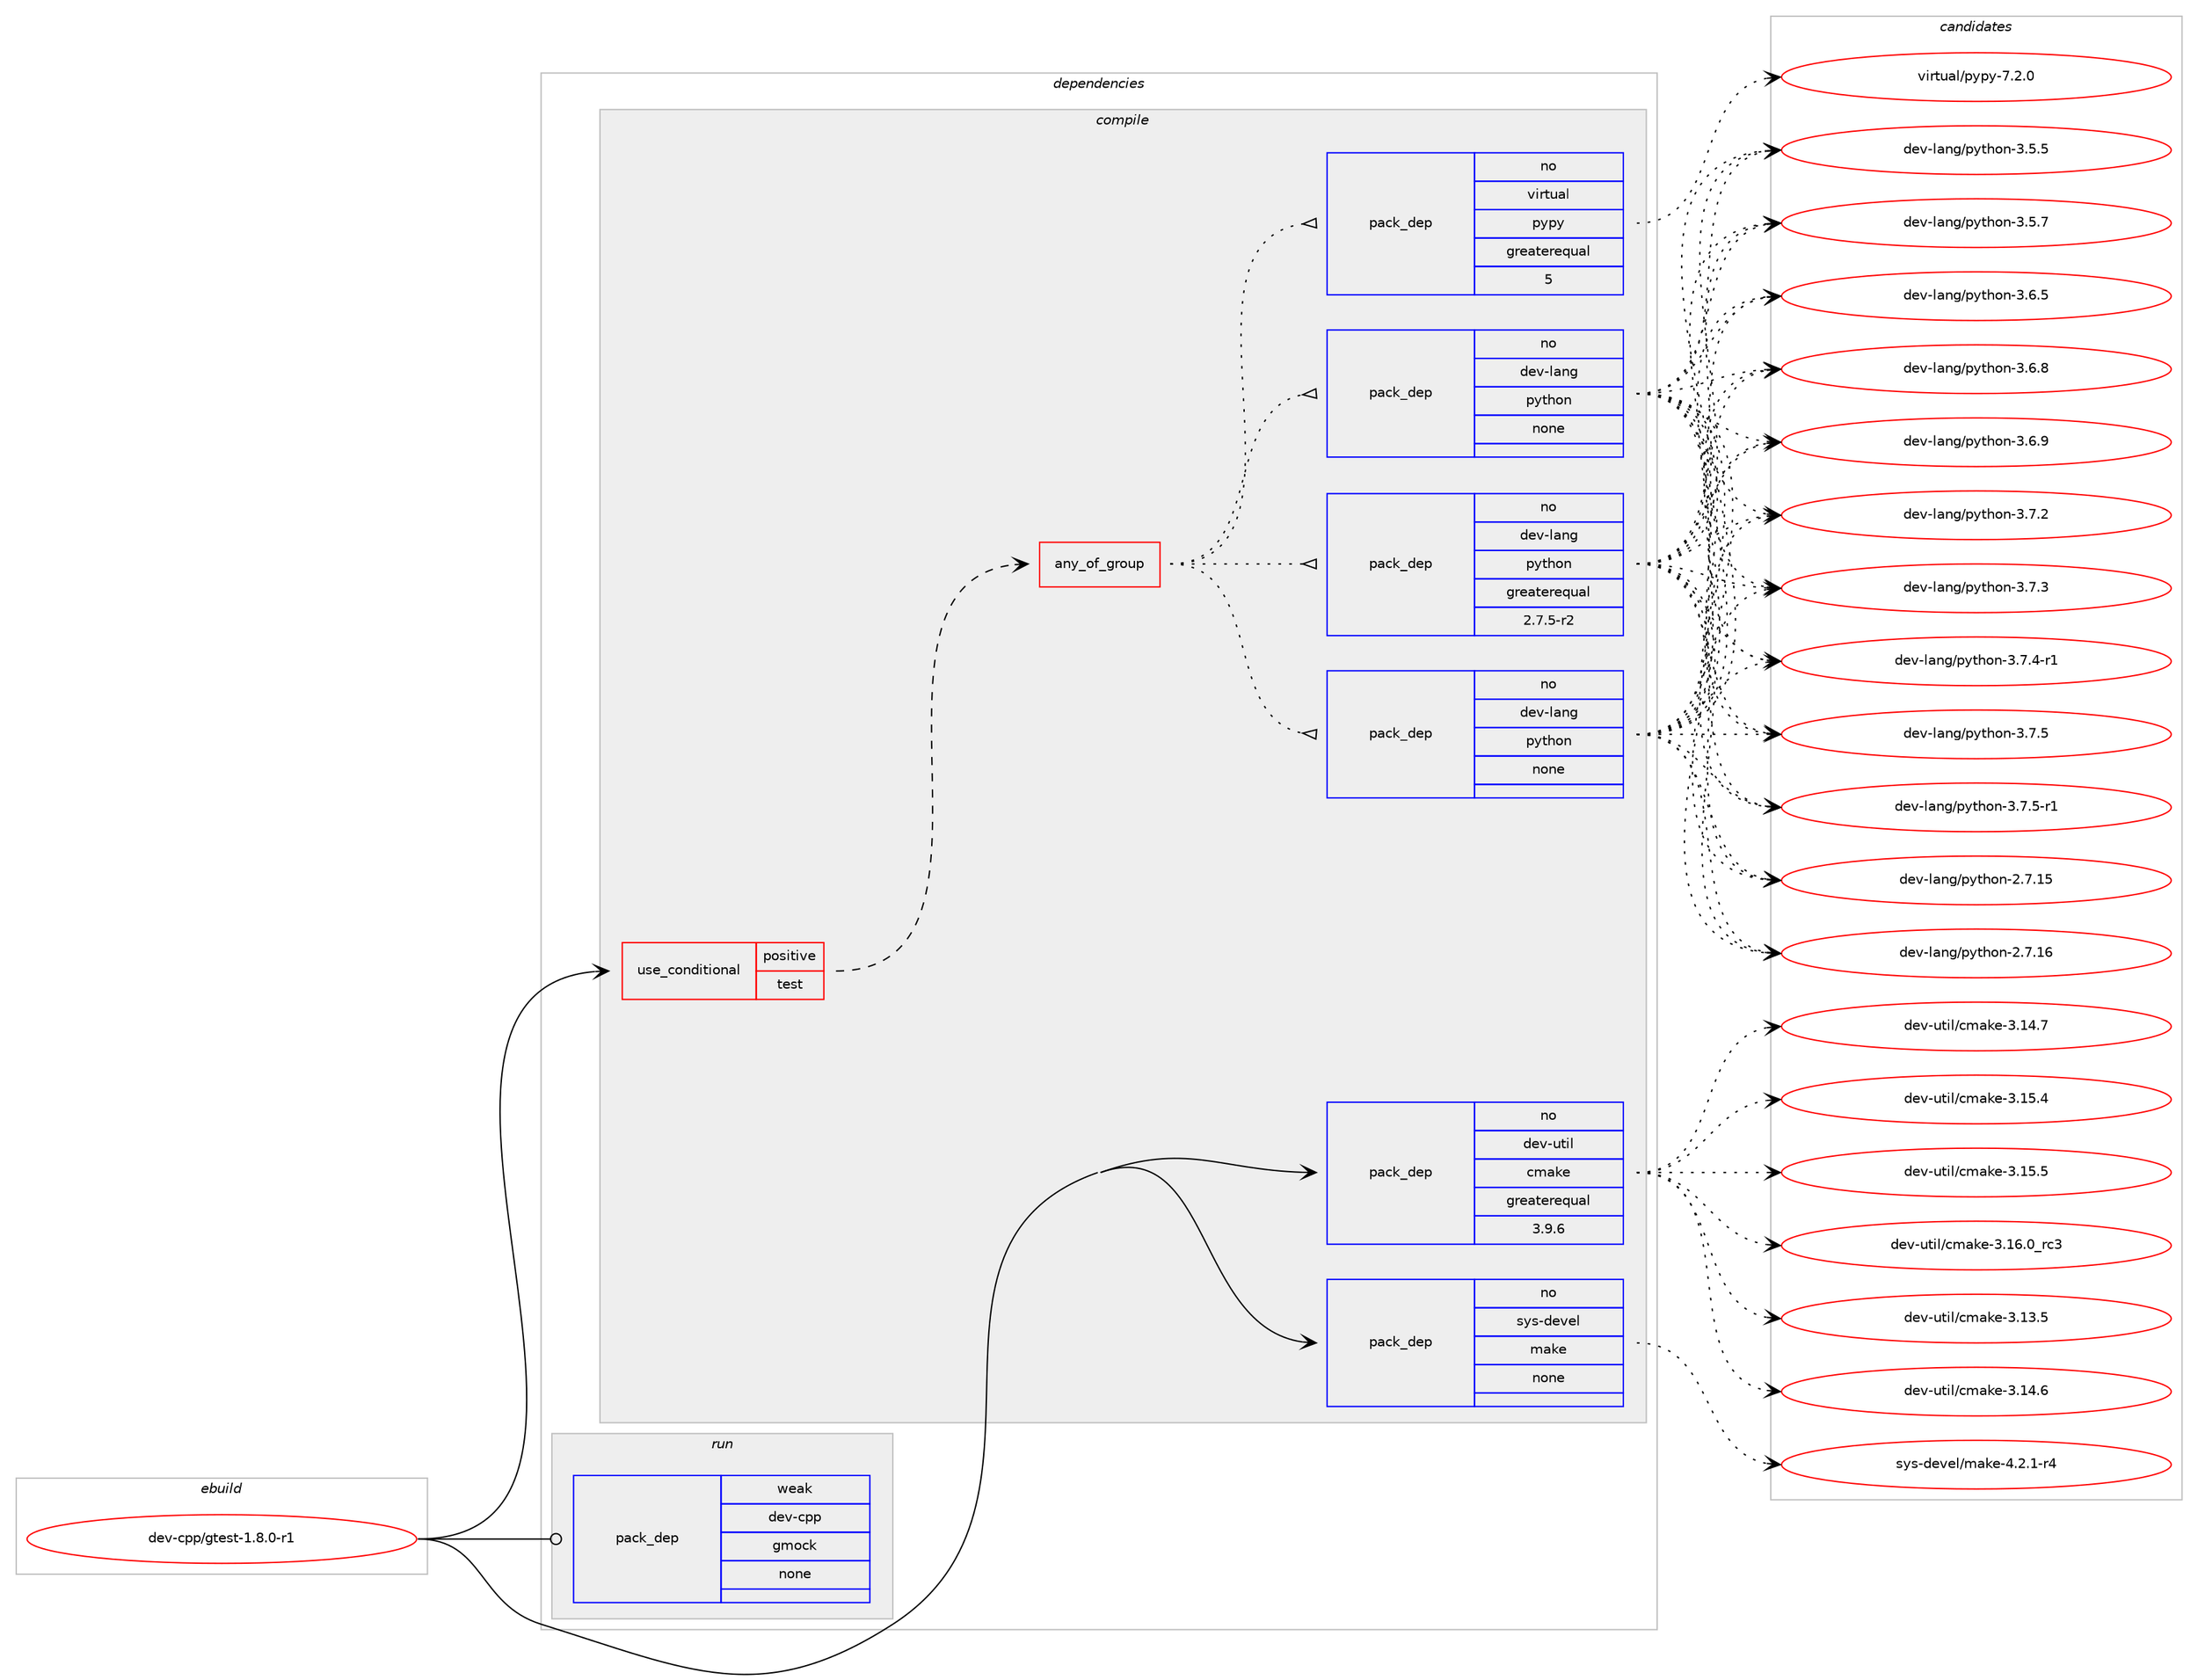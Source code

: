 digraph prolog {

# *************
# Graph options
# *************

newrank=true;
concentrate=true;
compound=true;
graph [rankdir=LR,fontname=Helvetica,fontsize=10,ranksep=1.5];#, ranksep=2.5, nodesep=0.2];
edge  [arrowhead=vee];
node  [fontname=Helvetica,fontsize=10];

# **********
# The ebuild
# **********

subgraph cluster_leftcol {
color=gray;
rank=same;
label=<<i>ebuild</i>>;
id [label="dev-cpp/gtest-1.8.0-r1", color=red, width=4, href="../dev-cpp/gtest-1.8.0-r1.svg"];
}

# ****************
# The dependencies
# ****************

subgraph cluster_midcol {
color=gray;
label=<<i>dependencies</i>>;
subgraph cluster_compile {
fillcolor="#eeeeee";
style=filled;
label=<<i>compile</i>>;
subgraph cond122396 {
dependency516920 [label=<<TABLE BORDER="0" CELLBORDER="1" CELLSPACING="0" CELLPADDING="4"><TR><TD ROWSPAN="3" CELLPADDING="10">use_conditional</TD></TR><TR><TD>positive</TD></TR><TR><TD>test</TD></TR></TABLE>>, shape=none, color=red];
subgraph any9248 {
dependency516921 [label=<<TABLE BORDER="0" CELLBORDER="1" CELLSPACING="0" CELLPADDING="4"><TR><TD CELLPADDING="10">any_of_group</TD></TR></TABLE>>, shape=none, color=red];subgraph pack384948 {
dependency516922 [label=<<TABLE BORDER="0" CELLBORDER="1" CELLSPACING="0" CELLPADDING="4" WIDTH="220"><TR><TD ROWSPAN="6" CELLPADDING="30">pack_dep</TD></TR><TR><TD WIDTH="110">no</TD></TR><TR><TD>dev-lang</TD></TR><TR><TD>python</TD></TR><TR><TD>none</TD></TR><TR><TD></TD></TR></TABLE>>, shape=none, color=blue];
}
dependency516921:e -> dependency516922:w [weight=20,style="dotted",arrowhead="oinv"];
subgraph pack384949 {
dependency516923 [label=<<TABLE BORDER="0" CELLBORDER="1" CELLSPACING="0" CELLPADDING="4" WIDTH="220"><TR><TD ROWSPAN="6" CELLPADDING="30">pack_dep</TD></TR><TR><TD WIDTH="110">no</TD></TR><TR><TD>dev-lang</TD></TR><TR><TD>python</TD></TR><TR><TD>none</TD></TR><TR><TD></TD></TR></TABLE>>, shape=none, color=blue];
}
dependency516921:e -> dependency516923:w [weight=20,style="dotted",arrowhead="oinv"];
subgraph pack384950 {
dependency516924 [label=<<TABLE BORDER="0" CELLBORDER="1" CELLSPACING="0" CELLPADDING="4" WIDTH="220"><TR><TD ROWSPAN="6" CELLPADDING="30">pack_dep</TD></TR><TR><TD WIDTH="110">no</TD></TR><TR><TD>dev-lang</TD></TR><TR><TD>python</TD></TR><TR><TD>greaterequal</TD></TR><TR><TD>2.7.5-r2</TD></TR></TABLE>>, shape=none, color=blue];
}
dependency516921:e -> dependency516924:w [weight=20,style="dotted",arrowhead="oinv"];
subgraph pack384951 {
dependency516925 [label=<<TABLE BORDER="0" CELLBORDER="1" CELLSPACING="0" CELLPADDING="4" WIDTH="220"><TR><TD ROWSPAN="6" CELLPADDING="30">pack_dep</TD></TR><TR><TD WIDTH="110">no</TD></TR><TR><TD>virtual</TD></TR><TR><TD>pypy</TD></TR><TR><TD>greaterequal</TD></TR><TR><TD>5</TD></TR></TABLE>>, shape=none, color=blue];
}
dependency516921:e -> dependency516925:w [weight=20,style="dotted",arrowhead="oinv"];
}
dependency516920:e -> dependency516921:w [weight=20,style="dashed",arrowhead="vee"];
}
id:e -> dependency516920:w [weight=20,style="solid",arrowhead="vee"];
subgraph pack384952 {
dependency516926 [label=<<TABLE BORDER="0" CELLBORDER="1" CELLSPACING="0" CELLPADDING="4" WIDTH="220"><TR><TD ROWSPAN="6" CELLPADDING="30">pack_dep</TD></TR><TR><TD WIDTH="110">no</TD></TR><TR><TD>dev-util</TD></TR><TR><TD>cmake</TD></TR><TR><TD>greaterequal</TD></TR><TR><TD>3.9.6</TD></TR></TABLE>>, shape=none, color=blue];
}
id:e -> dependency516926:w [weight=20,style="solid",arrowhead="vee"];
subgraph pack384953 {
dependency516927 [label=<<TABLE BORDER="0" CELLBORDER="1" CELLSPACING="0" CELLPADDING="4" WIDTH="220"><TR><TD ROWSPAN="6" CELLPADDING="30">pack_dep</TD></TR><TR><TD WIDTH="110">no</TD></TR><TR><TD>sys-devel</TD></TR><TR><TD>make</TD></TR><TR><TD>none</TD></TR><TR><TD></TD></TR></TABLE>>, shape=none, color=blue];
}
id:e -> dependency516927:w [weight=20,style="solid",arrowhead="vee"];
}
subgraph cluster_compileandrun {
fillcolor="#eeeeee";
style=filled;
label=<<i>compile and run</i>>;
}
subgraph cluster_run {
fillcolor="#eeeeee";
style=filled;
label=<<i>run</i>>;
subgraph pack384954 {
dependency516928 [label=<<TABLE BORDER="0" CELLBORDER="1" CELLSPACING="0" CELLPADDING="4" WIDTH="220"><TR><TD ROWSPAN="6" CELLPADDING="30">pack_dep</TD></TR><TR><TD WIDTH="110">weak</TD></TR><TR><TD>dev-cpp</TD></TR><TR><TD>gmock</TD></TR><TR><TD>none</TD></TR><TR><TD></TD></TR></TABLE>>, shape=none, color=blue];
}
id:e -> dependency516928:w [weight=20,style="solid",arrowhead="odot"];
}
}

# **************
# The candidates
# **************

subgraph cluster_choices {
rank=same;
color=gray;
label=<<i>candidates</i>>;

subgraph choice384948 {
color=black;
nodesep=1;
choice10010111845108971101034711212111610411111045504655464953 [label="dev-lang/python-2.7.15", color=red, width=4,href="../dev-lang/python-2.7.15.svg"];
choice10010111845108971101034711212111610411111045504655464954 [label="dev-lang/python-2.7.16", color=red, width=4,href="../dev-lang/python-2.7.16.svg"];
choice100101118451089711010347112121116104111110455146534653 [label="dev-lang/python-3.5.5", color=red, width=4,href="../dev-lang/python-3.5.5.svg"];
choice100101118451089711010347112121116104111110455146534655 [label="dev-lang/python-3.5.7", color=red, width=4,href="../dev-lang/python-3.5.7.svg"];
choice100101118451089711010347112121116104111110455146544653 [label="dev-lang/python-3.6.5", color=red, width=4,href="../dev-lang/python-3.6.5.svg"];
choice100101118451089711010347112121116104111110455146544656 [label="dev-lang/python-3.6.8", color=red, width=4,href="../dev-lang/python-3.6.8.svg"];
choice100101118451089711010347112121116104111110455146544657 [label="dev-lang/python-3.6.9", color=red, width=4,href="../dev-lang/python-3.6.9.svg"];
choice100101118451089711010347112121116104111110455146554650 [label="dev-lang/python-3.7.2", color=red, width=4,href="../dev-lang/python-3.7.2.svg"];
choice100101118451089711010347112121116104111110455146554651 [label="dev-lang/python-3.7.3", color=red, width=4,href="../dev-lang/python-3.7.3.svg"];
choice1001011184510897110103471121211161041111104551465546524511449 [label="dev-lang/python-3.7.4-r1", color=red, width=4,href="../dev-lang/python-3.7.4-r1.svg"];
choice100101118451089711010347112121116104111110455146554653 [label="dev-lang/python-3.7.5", color=red, width=4,href="../dev-lang/python-3.7.5.svg"];
choice1001011184510897110103471121211161041111104551465546534511449 [label="dev-lang/python-3.7.5-r1", color=red, width=4,href="../dev-lang/python-3.7.5-r1.svg"];
dependency516922:e -> choice10010111845108971101034711212111610411111045504655464953:w [style=dotted,weight="100"];
dependency516922:e -> choice10010111845108971101034711212111610411111045504655464954:w [style=dotted,weight="100"];
dependency516922:e -> choice100101118451089711010347112121116104111110455146534653:w [style=dotted,weight="100"];
dependency516922:e -> choice100101118451089711010347112121116104111110455146534655:w [style=dotted,weight="100"];
dependency516922:e -> choice100101118451089711010347112121116104111110455146544653:w [style=dotted,weight="100"];
dependency516922:e -> choice100101118451089711010347112121116104111110455146544656:w [style=dotted,weight="100"];
dependency516922:e -> choice100101118451089711010347112121116104111110455146544657:w [style=dotted,weight="100"];
dependency516922:e -> choice100101118451089711010347112121116104111110455146554650:w [style=dotted,weight="100"];
dependency516922:e -> choice100101118451089711010347112121116104111110455146554651:w [style=dotted,weight="100"];
dependency516922:e -> choice1001011184510897110103471121211161041111104551465546524511449:w [style=dotted,weight="100"];
dependency516922:e -> choice100101118451089711010347112121116104111110455146554653:w [style=dotted,weight="100"];
dependency516922:e -> choice1001011184510897110103471121211161041111104551465546534511449:w [style=dotted,weight="100"];
}
subgraph choice384949 {
color=black;
nodesep=1;
choice10010111845108971101034711212111610411111045504655464953 [label="dev-lang/python-2.7.15", color=red, width=4,href="../dev-lang/python-2.7.15.svg"];
choice10010111845108971101034711212111610411111045504655464954 [label="dev-lang/python-2.7.16", color=red, width=4,href="../dev-lang/python-2.7.16.svg"];
choice100101118451089711010347112121116104111110455146534653 [label="dev-lang/python-3.5.5", color=red, width=4,href="../dev-lang/python-3.5.5.svg"];
choice100101118451089711010347112121116104111110455146534655 [label="dev-lang/python-3.5.7", color=red, width=4,href="../dev-lang/python-3.5.7.svg"];
choice100101118451089711010347112121116104111110455146544653 [label="dev-lang/python-3.6.5", color=red, width=4,href="../dev-lang/python-3.6.5.svg"];
choice100101118451089711010347112121116104111110455146544656 [label="dev-lang/python-3.6.8", color=red, width=4,href="../dev-lang/python-3.6.8.svg"];
choice100101118451089711010347112121116104111110455146544657 [label="dev-lang/python-3.6.9", color=red, width=4,href="../dev-lang/python-3.6.9.svg"];
choice100101118451089711010347112121116104111110455146554650 [label="dev-lang/python-3.7.2", color=red, width=4,href="../dev-lang/python-3.7.2.svg"];
choice100101118451089711010347112121116104111110455146554651 [label="dev-lang/python-3.7.3", color=red, width=4,href="../dev-lang/python-3.7.3.svg"];
choice1001011184510897110103471121211161041111104551465546524511449 [label="dev-lang/python-3.7.4-r1", color=red, width=4,href="../dev-lang/python-3.7.4-r1.svg"];
choice100101118451089711010347112121116104111110455146554653 [label="dev-lang/python-3.7.5", color=red, width=4,href="../dev-lang/python-3.7.5.svg"];
choice1001011184510897110103471121211161041111104551465546534511449 [label="dev-lang/python-3.7.5-r1", color=red, width=4,href="../dev-lang/python-3.7.5-r1.svg"];
dependency516923:e -> choice10010111845108971101034711212111610411111045504655464953:w [style=dotted,weight="100"];
dependency516923:e -> choice10010111845108971101034711212111610411111045504655464954:w [style=dotted,weight="100"];
dependency516923:e -> choice100101118451089711010347112121116104111110455146534653:w [style=dotted,weight="100"];
dependency516923:e -> choice100101118451089711010347112121116104111110455146534655:w [style=dotted,weight="100"];
dependency516923:e -> choice100101118451089711010347112121116104111110455146544653:w [style=dotted,weight="100"];
dependency516923:e -> choice100101118451089711010347112121116104111110455146544656:w [style=dotted,weight="100"];
dependency516923:e -> choice100101118451089711010347112121116104111110455146544657:w [style=dotted,weight="100"];
dependency516923:e -> choice100101118451089711010347112121116104111110455146554650:w [style=dotted,weight="100"];
dependency516923:e -> choice100101118451089711010347112121116104111110455146554651:w [style=dotted,weight="100"];
dependency516923:e -> choice1001011184510897110103471121211161041111104551465546524511449:w [style=dotted,weight="100"];
dependency516923:e -> choice100101118451089711010347112121116104111110455146554653:w [style=dotted,weight="100"];
dependency516923:e -> choice1001011184510897110103471121211161041111104551465546534511449:w [style=dotted,weight="100"];
}
subgraph choice384950 {
color=black;
nodesep=1;
choice10010111845108971101034711212111610411111045504655464953 [label="dev-lang/python-2.7.15", color=red, width=4,href="../dev-lang/python-2.7.15.svg"];
choice10010111845108971101034711212111610411111045504655464954 [label="dev-lang/python-2.7.16", color=red, width=4,href="../dev-lang/python-2.7.16.svg"];
choice100101118451089711010347112121116104111110455146534653 [label="dev-lang/python-3.5.5", color=red, width=4,href="../dev-lang/python-3.5.5.svg"];
choice100101118451089711010347112121116104111110455146534655 [label="dev-lang/python-3.5.7", color=red, width=4,href="../dev-lang/python-3.5.7.svg"];
choice100101118451089711010347112121116104111110455146544653 [label="dev-lang/python-3.6.5", color=red, width=4,href="../dev-lang/python-3.6.5.svg"];
choice100101118451089711010347112121116104111110455146544656 [label="dev-lang/python-3.6.8", color=red, width=4,href="../dev-lang/python-3.6.8.svg"];
choice100101118451089711010347112121116104111110455146544657 [label="dev-lang/python-3.6.9", color=red, width=4,href="../dev-lang/python-3.6.9.svg"];
choice100101118451089711010347112121116104111110455146554650 [label="dev-lang/python-3.7.2", color=red, width=4,href="../dev-lang/python-3.7.2.svg"];
choice100101118451089711010347112121116104111110455146554651 [label="dev-lang/python-3.7.3", color=red, width=4,href="../dev-lang/python-3.7.3.svg"];
choice1001011184510897110103471121211161041111104551465546524511449 [label="dev-lang/python-3.7.4-r1", color=red, width=4,href="../dev-lang/python-3.7.4-r1.svg"];
choice100101118451089711010347112121116104111110455146554653 [label="dev-lang/python-3.7.5", color=red, width=4,href="../dev-lang/python-3.7.5.svg"];
choice1001011184510897110103471121211161041111104551465546534511449 [label="dev-lang/python-3.7.5-r1", color=red, width=4,href="../dev-lang/python-3.7.5-r1.svg"];
dependency516924:e -> choice10010111845108971101034711212111610411111045504655464953:w [style=dotted,weight="100"];
dependency516924:e -> choice10010111845108971101034711212111610411111045504655464954:w [style=dotted,weight="100"];
dependency516924:e -> choice100101118451089711010347112121116104111110455146534653:w [style=dotted,weight="100"];
dependency516924:e -> choice100101118451089711010347112121116104111110455146534655:w [style=dotted,weight="100"];
dependency516924:e -> choice100101118451089711010347112121116104111110455146544653:w [style=dotted,weight="100"];
dependency516924:e -> choice100101118451089711010347112121116104111110455146544656:w [style=dotted,weight="100"];
dependency516924:e -> choice100101118451089711010347112121116104111110455146544657:w [style=dotted,weight="100"];
dependency516924:e -> choice100101118451089711010347112121116104111110455146554650:w [style=dotted,weight="100"];
dependency516924:e -> choice100101118451089711010347112121116104111110455146554651:w [style=dotted,weight="100"];
dependency516924:e -> choice1001011184510897110103471121211161041111104551465546524511449:w [style=dotted,weight="100"];
dependency516924:e -> choice100101118451089711010347112121116104111110455146554653:w [style=dotted,weight="100"];
dependency516924:e -> choice1001011184510897110103471121211161041111104551465546534511449:w [style=dotted,weight="100"];
}
subgraph choice384951 {
color=black;
nodesep=1;
choice1181051141161179710847112121112121455546504648 [label="virtual/pypy-7.2.0", color=red, width=4,href="../virtual/pypy-7.2.0.svg"];
dependency516925:e -> choice1181051141161179710847112121112121455546504648:w [style=dotted,weight="100"];
}
subgraph choice384952 {
color=black;
nodesep=1;
choice1001011184511711610510847991099710710145514649514653 [label="dev-util/cmake-3.13.5", color=red, width=4,href="../dev-util/cmake-3.13.5.svg"];
choice1001011184511711610510847991099710710145514649524654 [label="dev-util/cmake-3.14.6", color=red, width=4,href="../dev-util/cmake-3.14.6.svg"];
choice1001011184511711610510847991099710710145514649524655 [label="dev-util/cmake-3.14.7", color=red, width=4,href="../dev-util/cmake-3.14.7.svg"];
choice1001011184511711610510847991099710710145514649534652 [label="dev-util/cmake-3.15.4", color=red, width=4,href="../dev-util/cmake-3.15.4.svg"];
choice1001011184511711610510847991099710710145514649534653 [label="dev-util/cmake-3.15.5", color=red, width=4,href="../dev-util/cmake-3.15.5.svg"];
choice1001011184511711610510847991099710710145514649544648951149951 [label="dev-util/cmake-3.16.0_rc3", color=red, width=4,href="../dev-util/cmake-3.16.0_rc3.svg"];
dependency516926:e -> choice1001011184511711610510847991099710710145514649514653:w [style=dotted,weight="100"];
dependency516926:e -> choice1001011184511711610510847991099710710145514649524654:w [style=dotted,weight="100"];
dependency516926:e -> choice1001011184511711610510847991099710710145514649524655:w [style=dotted,weight="100"];
dependency516926:e -> choice1001011184511711610510847991099710710145514649534652:w [style=dotted,weight="100"];
dependency516926:e -> choice1001011184511711610510847991099710710145514649534653:w [style=dotted,weight="100"];
dependency516926:e -> choice1001011184511711610510847991099710710145514649544648951149951:w [style=dotted,weight="100"];
}
subgraph choice384953 {
color=black;
nodesep=1;
choice1151211154510010111810110847109971071014552465046494511452 [label="sys-devel/make-4.2.1-r4", color=red, width=4,href="../sys-devel/make-4.2.1-r4.svg"];
dependency516927:e -> choice1151211154510010111810110847109971071014552465046494511452:w [style=dotted,weight="100"];
}
subgraph choice384954 {
color=black;
nodesep=1;
}
}

}
